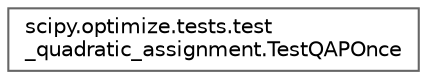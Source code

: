 digraph "Graphical Class Hierarchy"
{
 // LATEX_PDF_SIZE
  bgcolor="transparent";
  edge [fontname=Helvetica,fontsize=10,labelfontname=Helvetica,labelfontsize=10];
  node [fontname=Helvetica,fontsize=10,shape=box,height=0.2,width=0.4];
  rankdir="LR";
  Node0 [id="Node000000",label="scipy.optimize.tests.test\l_quadratic_assignment.TestQAPOnce",height=0.2,width=0.4,color="grey40", fillcolor="white", style="filled",URL="$de/d30/classscipy_1_1optimize_1_1tests_1_1test__quadratic__assignment_1_1TestQAPOnce.html",tooltip=" "];
}
